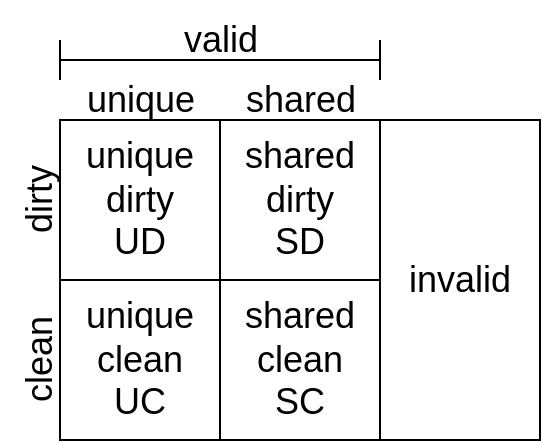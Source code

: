 <mxfile version="20.8.13" type="onedrive"><diagram name="Pagina-1" id="1bn5WP_1LQkoUVWAGfjZ"><mxGraphModel grid="1" page="1" gridSize="10" guides="1" tooltips="1" connect="1" arrows="1" fold="1" pageScale="1" pageWidth="827" pageHeight="1169" math="0" shadow="0"><root><mxCell id="0"/><mxCell id="1" parent="0"/><mxCell id="c1ffGPeBgkQjqNPVt4nW-1" value="&lt;font style=&quot;font-size: 18px;&quot;&gt;unique dirty&lt;br&gt;UD&lt;/font&gt;" style="whiteSpace=wrap;html=1;aspect=fixed;" vertex="1" parent="1"><mxGeometry x="360" y="160" width="80" height="80" as="geometry"/></mxCell><mxCell id="c1ffGPeBgkQjqNPVt4nW-2" value="&lt;font style=&quot;font-size: 18px;&quot;&gt;shared clean&lt;br&gt;SC&lt;br&gt;&lt;/font&gt;" style="whiteSpace=wrap;html=1;aspect=fixed;" vertex="1" parent="1"><mxGeometry x="440" y="240" width="80" height="80" as="geometry"/></mxCell><mxCell id="c1ffGPeBgkQjqNPVt4nW-3" value="&lt;font style=&quot;font-size: 18px;&quot;&gt;shared dirty&lt;br&gt;SD&lt;/font&gt;" style="whiteSpace=wrap;html=1;aspect=fixed;" vertex="1" parent="1"><mxGeometry x="440" y="160" width="80" height="80" as="geometry"/></mxCell><mxCell id="c1ffGPeBgkQjqNPVt4nW-4" value="&lt;font style=&quot;font-size: 18px;&quot;&gt;unique clean&lt;br&gt;UC&lt;br&gt;&lt;/font&gt;" style="whiteSpace=wrap;html=1;aspect=fixed;" vertex="1" parent="1"><mxGeometry x="360" y="240" width="80" height="80" as="geometry"/></mxCell><mxCell id="c1ffGPeBgkQjqNPVt4nW-5" value="&lt;font style=&quot;font-size: 18px;&quot;&gt;invalid&lt;/font&gt;" style="rounded=0;whiteSpace=wrap;html=1;" vertex="1" parent="1"><mxGeometry x="520" y="160" width="80" height="160" as="geometry"/></mxCell><mxCell id="c1ffGPeBgkQjqNPVt4nW-6" value="&lt;font style=&quot;font-size: 18px;&quot;&gt;unique&lt;/font&gt;" style="text;html=1;align=center;verticalAlign=middle;resizable=0;points=[];autosize=1;strokeColor=none;fillColor=none;" vertex="1" parent="1"><mxGeometry x="360" y="130" width="80" height="40" as="geometry"/></mxCell><mxCell id="c1ffGPeBgkQjqNPVt4nW-7" value="&lt;font style=&quot;font-size: 18px;&quot;&gt;shared&lt;/font&gt;" style="text;html=1;align=center;verticalAlign=middle;resizable=0;points=[];autosize=1;strokeColor=none;fillColor=none;" vertex="1" parent="1"><mxGeometry x="440" y="130" width="80" height="40" as="geometry"/></mxCell><mxCell id="c1ffGPeBgkQjqNPVt4nW-8" value="&lt;font style=&quot;font-size: 18px;&quot;&gt;dirty&lt;/font&gt;" style="text;html=1;align=center;verticalAlign=middle;resizable=0;points=[];autosize=1;strokeColor=none;fillColor=none;rotation=-90;" vertex="1" parent="1"><mxGeometry x="320" y="180" width="60" height="40" as="geometry"/></mxCell><mxCell id="c1ffGPeBgkQjqNPVt4nW-9" value="&lt;font style=&quot;font-size: 18px;&quot;&gt;clean&lt;/font&gt;" style="text;html=1;align=center;verticalAlign=middle;resizable=0;points=[];autosize=1;strokeColor=none;fillColor=none;rotation=-90;" vertex="1" parent="1"><mxGeometry x="315" y="260" width="70" height="40" as="geometry"/></mxCell><mxCell id="c1ffGPeBgkQjqNPVt4nW-11" value="" style="shape=crossbar;whiteSpace=wrap;html=1;rounded=1;fontSize=18;" vertex="1" parent="1"><mxGeometry x="360" y="120" width="160" height="20" as="geometry"/></mxCell><mxCell id="c1ffGPeBgkQjqNPVt4nW-13" value="valid&lt;br&gt;" style="text;html=1;align=center;verticalAlign=middle;resizable=0;points=[];autosize=1;strokeColor=none;fillColor=none;fontSize=18;" vertex="1" parent="1"><mxGeometry x="410" y="100" width="60" height="40" as="geometry"/></mxCell></root></mxGraphModel></diagram></mxfile>